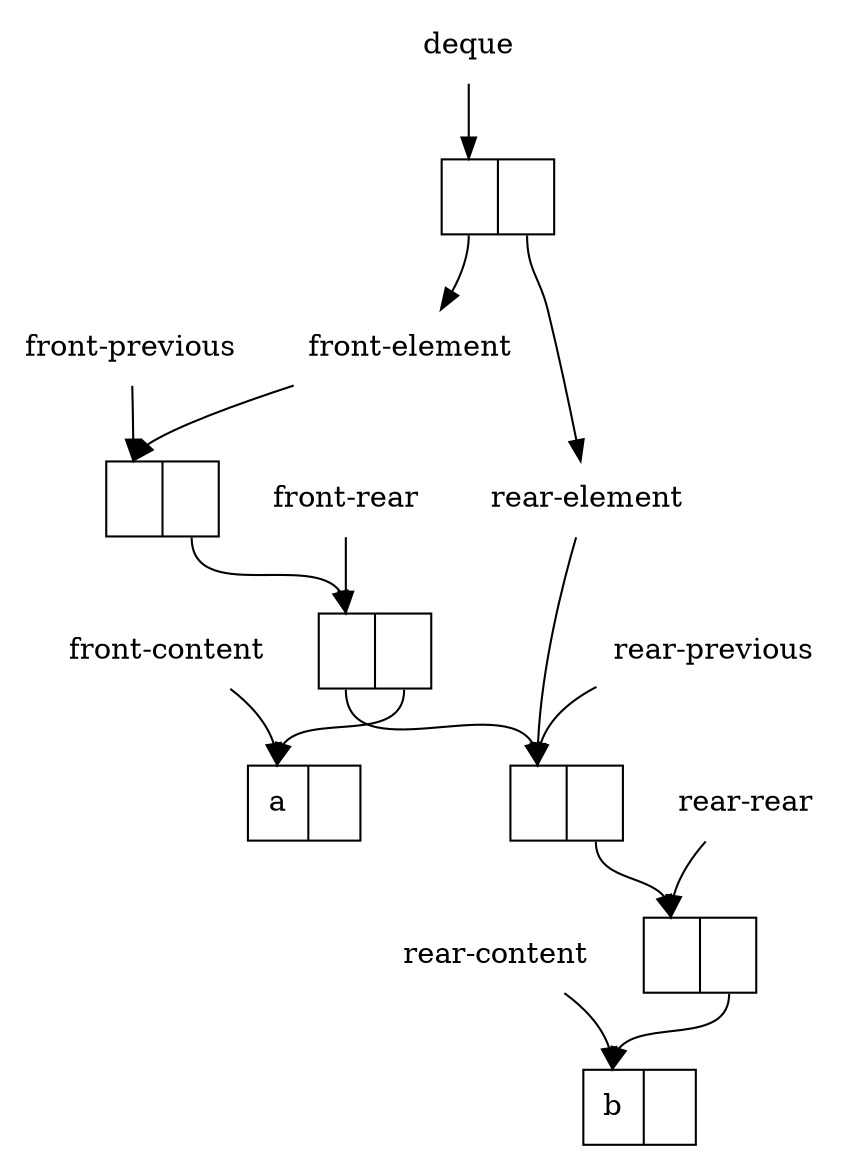 #!/usr/bin/env dot
// Pair-implementation of deque.
digraph deque {
        graph[splines=true]
        {
                node[shape=plaintext]
                deque
                front[label="front-element"]
                rear[label="rear-element"]
                front_prev[label="front-previous"]
                front_next[label="front-rear"]
                front_content[label="front-content"]
                rear_prev[label="rear-previous"]
                rear_next[label="rear-rear"]
                rear_content[label="rear-content"]
        }
        {
                node[shape=record]
                deck_ptr[label="<0>|<1>"]
                front_prev_ptr[label="<0>|<1>"]
                front_next_ptr[label="<0>|<1>"]
                front_content_ptr[label="<0>a|<1>"]
                rear_prev_ptr[label="<0>|<1>"]
                rear_next_ptr[label="<0>|<1>"]
                rear_content_ptr[label="<0>b|<1>"]
        }
        deque -> deck_ptr:0
        deck_ptr:0 -> front
        deck_ptr:1 -> rear
        front -> front_prev_ptr:0
        front_prev -> front_prev_ptr:0
        front_next -> front_next_ptr:0
        front_content -> front_content_ptr:0
        front_prev_ptr:1 -> front_next_ptr:0
        front_next_ptr:0 -> rear_prev_ptr:0
        front_next_ptr:1 -> front_content_ptr:0
        rear -> rear_prev_ptr:0
        rear_prev -> rear_prev_ptr:0
        rear_next -> rear_next_ptr:0
        rear_content -> rear_content_ptr:0
        rear_prev_ptr:1 -> rear_next_ptr:0
        rear_next_ptr:1 -> rear_content_ptr:0
}
